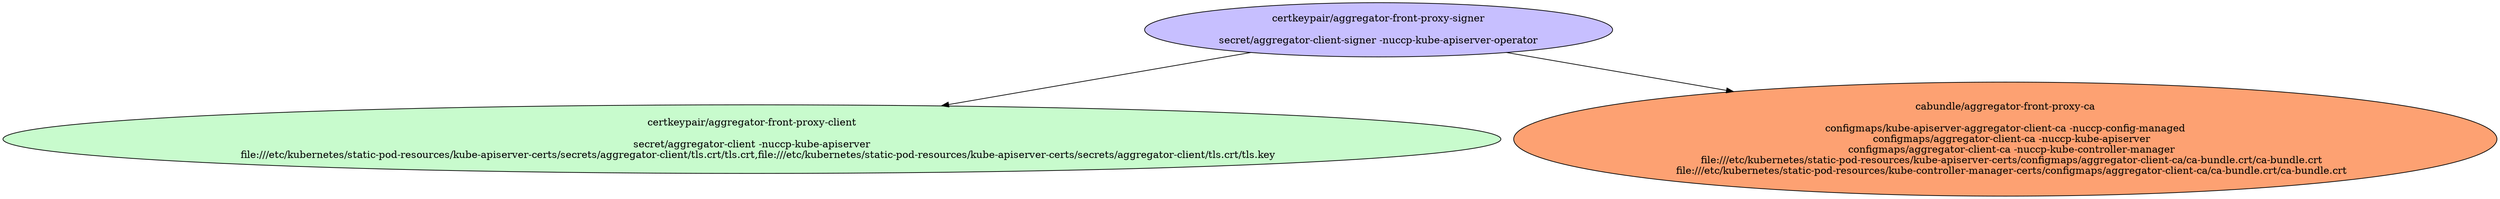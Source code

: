 digraph "OpenShift Certificates" {
  // Node definitions.
  0 [
    label="certkeypair/aggregator-front-proxy-signer\n\nsecret/aggregator-client-signer -nuccp-kube-apiserver-operator\n"
    style=filled
    fillcolor="#c7bfff"
  ];
  1 [
    label="certkeypair/aggregator-front-proxy-client\n\nsecret/aggregator-client -nuccp-kube-apiserver\n    file:///etc/kubernetes/static-pod-resources/kube-apiserver-certs/secrets/aggregator-client/tls.crt/tls.crt,file:///etc/kubernetes/static-pod-resources/kube-apiserver-certs/secrets/aggregator-client/tls.crt/tls.key\n"
    style=filled
    fillcolor="#c8fbcd"
  ];
  2 [
    label="cabundle/aggregator-front-proxy-ca\n\nconfigmaps/kube-apiserver-aggregator-client-ca -nuccp-config-managed\n    configmaps/aggregator-client-ca -nuccp-kube-apiserver\n    configmaps/aggregator-client-ca -nuccp-kube-controller-manager\n    file:///etc/kubernetes/static-pod-resources/kube-apiserver-certs/configmaps/aggregator-client-ca/ca-bundle.crt/ca-bundle.crt\n    file:///etc/kubernetes/static-pod-resources/kube-controller-manager-certs/configmaps/aggregator-client-ca/ca-bundle.crt/ca-bundle.crt\n"
    style=filled
    fillcolor="#fda172"
  ];

  // Edge definitions.
  0 -> 1;
  0 -> 2;
}